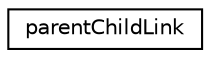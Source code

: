 digraph G
{
  edge [fontname="Helvetica",fontsize="10",labelfontname="Helvetica",labelfontsize="10"];
  node [fontname="Helvetica",fontsize="10",shape=record];
  rankdir=LR;
  Node1 [label="parentChildLink",height=0.2,width=0.4,color="black", fillcolor="white", style="filled",URL="$d1/d4c/structparentChildLink.html"];
}
